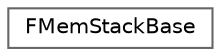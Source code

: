 digraph "Graphical Class Hierarchy"
{
 // INTERACTIVE_SVG=YES
 // LATEX_PDF_SIZE
  bgcolor="transparent";
  edge [fontname=Helvetica,fontsize=10,labelfontname=Helvetica,labelfontsize=10];
  node [fontname=Helvetica,fontsize=10,shape=box,height=0.2,width=0.4];
  rankdir="LR";
  Node0 [id="Node000000",label="FMemStackBase",height=0.2,width=0.4,color="grey40", fillcolor="white", style="filled",URL="$dd/df6/classFMemStackBase.html",tooltip="Simple linear-allocation memory stack."];
}
